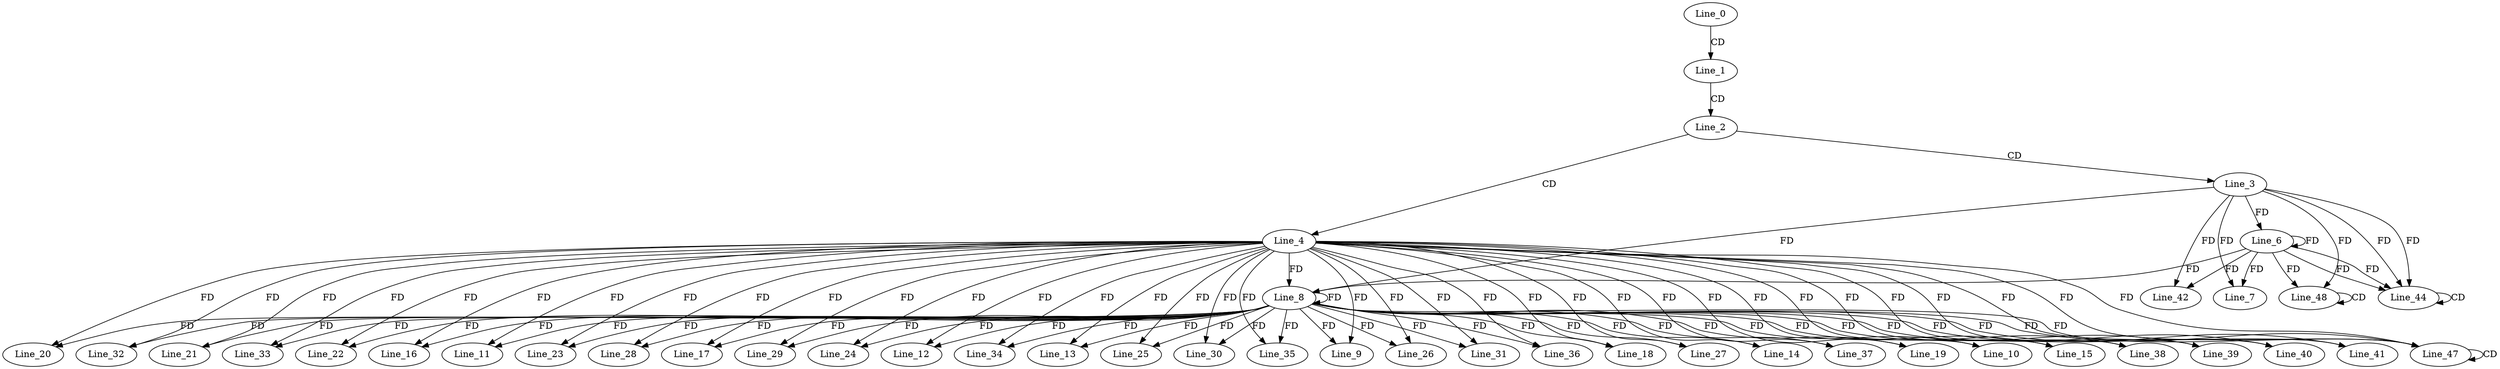 digraph G {
  Line_0;
  Line_1;
  Line_2;
  Line_3;
  Line_4;
  Line_6;
  Line_6;
  Line_7;
  Line_8;
  Line_8;
  Line_9;
  Line_10;
  Line_11;
  Line_12;
  Line_13;
  Line_14;
  Line_15;
  Line_16;
  Line_17;
  Line_18;
  Line_19;
  Line_20;
  Line_21;
  Line_22;
  Line_23;
  Line_24;
  Line_25;
  Line_26;
  Line_27;
  Line_28;
  Line_29;
  Line_30;
  Line_31;
  Line_32;
  Line_33;
  Line_34;
  Line_35;
  Line_36;
  Line_37;
  Line_38;
  Line_39;
  Line_40;
  Line_41;
  Line_42;
  Line_44;
  Line_44;
  Line_47;
  Line_47;
  Line_48;
  Line_48;
  Line_0 -> Line_1 [ label="CD" ];
  Line_1 -> Line_2 [ label="CD" ];
  Line_2 -> Line_3 [ label="CD" ];
  Line_2 -> Line_4 [ label="CD" ];
  Line_3 -> Line_6 [ label="FD" ];
  Line_6 -> Line_6 [ label="FD" ];
  Line_3 -> Line_7 [ label="FD" ];
  Line_6 -> Line_7 [ label="FD" ];
  Line_4 -> Line_8 [ label="FD" ];
  Line_8 -> Line_8 [ label="FD" ];
  Line_3 -> Line_8 [ label="FD" ];
  Line_6 -> Line_8 [ label="FD" ];
  Line_4 -> Line_9 [ label="FD" ];
  Line_8 -> Line_9 [ label="FD" ];
  Line_4 -> Line_10 [ label="FD" ];
  Line_8 -> Line_10 [ label="FD" ];
  Line_4 -> Line_11 [ label="FD" ];
  Line_8 -> Line_11 [ label="FD" ];
  Line_4 -> Line_12 [ label="FD" ];
  Line_8 -> Line_12 [ label="FD" ];
  Line_4 -> Line_13 [ label="FD" ];
  Line_8 -> Line_13 [ label="FD" ];
  Line_4 -> Line_14 [ label="FD" ];
  Line_8 -> Line_14 [ label="FD" ];
  Line_4 -> Line_15 [ label="FD" ];
  Line_8 -> Line_15 [ label="FD" ];
  Line_4 -> Line_16 [ label="FD" ];
  Line_8 -> Line_16 [ label="FD" ];
  Line_4 -> Line_17 [ label="FD" ];
  Line_8 -> Line_17 [ label="FD" ];
  Line_4 -> Line_18 [ label="FD" ];
  Line_8 -> Line_18 [ label="FD" ];
  Line_4 -> Line_19 [ label="FD" ];
  Line_8 -> Line_19 [ label="FD" ];
  Line_4 -> Line_20 [ label="FD" ];
  Line_8 -> Line_20 [ label="FD" ];
  Line_4 -> Line_21 [ label="FD" ];
  Line_8 -> Line_21 [ label="FD" ];
  Line_4 -> Line_22 [ label="FD" ];
  Line_8 -> Line_22 [ label="FD" ];
  Line_4 -> Line_23 [ label="FD" ];
  Line_8 -> Line_23 [ label="FD" ];
  Line_4 -> Line_24 [ label="FD" ];
  Line_8 -> Line_24 [ label="FD" ];
  Line_4 -> Line_25 [ label="FD" ];
  Line_8 -> Line_25 [ label="FD" ];
  Line_4 -> Line_26 [ label="FD" ];
  Line_8 -> Line_26 [ label="FD" ];
  Line_4 -> Line_27 [ label="FD" ];
  Line_8 -> Line_27 [ label="FD" ];
  Line_4 -> Line_28 [ label="FD" ];
  Line_8 -> Line_28 [ label="FD" ];
  Line_4 -> Line_29 [ label="FD" ];
  Line_8 -> Line_29 [ label="FD" ];
  Line_4 -> Line_30 [ label="FD" ];
  Line_8 -> Line_30 [ label="FD" ];
  Line_4 -> Line_31 [ label="FD" ];
  Line_8 -> Line_31 [ label="FD" ];
  Line_4 -> Line_32 [ label="FD" ];
  Line_8 -> Line_32 [ label="FD" ];
  Line_4 -> Line_33 [ label="FD" ];
  Line_8 -> Line_33 [ label="FD" ];
  Line_4 -> Line_34 [ label="FD" ];
  Line_8 -> Line_34 [ label="FD" ];
  Line_4 -> Line_35 [ label="FD" ];
  Line_8 -> Line_35 [ label="FD" ];
  Line_4 -> Line_36 [ label="FD" ];
  Line_8 -> Line_36 [ label="FD" ];
  Line_4 -> Line_37 [ label="FD" ];
  Line_8 -> Line_37 [ label="FD" ];
  Line_4 -> Line_38 [ label="FD" ];
  Line_8 -> Line_38 [ label="FD" ];
  Line_4 -> Line_39 [ label="FD" ];
  Line_8 -> Line_39 [ label="FD" ];
  Line_4 -> Line_40 [ label="FD" ];
  Line_8 -> Line_40 [ label="FD" ];
  Line_4 -> Line_41 [ label="FD" ];
  Line_8 -> Line_41 [ label="FD" ];
  Line_3 -> Line_42 [ label="FD" ];
  Line_6 -> Line_42 [ label="FD" ];
  Line_3 -> Line_44 [ label="FD" ];
  Line_6 -> Line_44 [ label="FD" ];
  Line_44 -> Line_44 [ label="CD" ];
  Line_3 -> Line_44 [ label="FD" ];
  Line_6 -> Line_44 [ label="FD" ];
  Line_4 -> Line_47 [ label="FD" ];
  Line_8 -> Line_47 [ label="FD" ];
  Line_47 -> Line_47 [ label="CD" ];
  Line_4 -> Line_47 [ label="FD" ];
  Line_8 -> Line_47 [ label="FD" ];
  Line_48 -> Line_48 [ label="CD" ];
  Line_3 -> Line_48 [ label="FD" ];
  Line_6 -> Line_48 [ label="FD" ];
}
